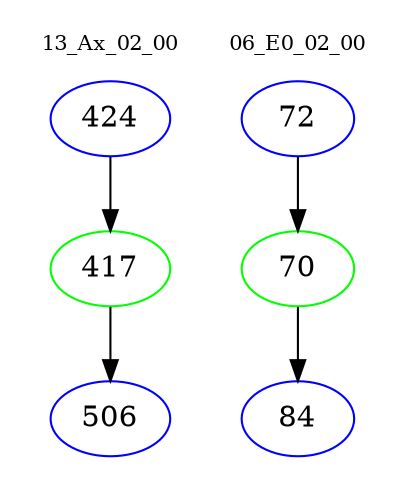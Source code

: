 digraph{
subgraph cluster_0 {
color = white
label = "13_Ax_02_00";
fontsize=10;
T0_424 [label="424", color="blue"]
T0_424 -> T0_417 [color="black"]
T0_417 [label="417", color="green"]
T0_417 -> T0_506 [color="black"]
T0_506 [label="506", color="blue"]
}
subgraph cluster_1 {
color = white
label = "06_E0_02_00";
fontsize=10;
T1_72 [label="72", color="blue"]
T1_72 -> T1_70 [color="black"]
T1_70 [label="70", color="green"]
T1_70 -> T1_84 [color="black"]
T1_84 [label="84", color="blue"]
}
}
